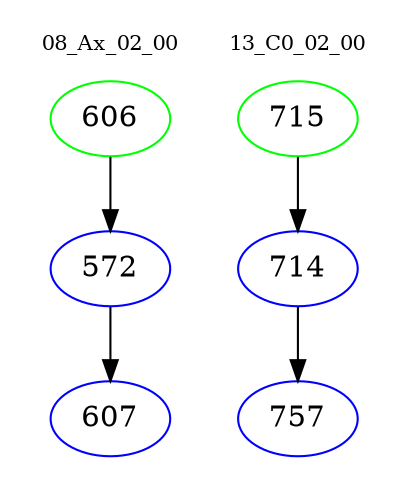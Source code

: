 digraph{
subgraph cluster_0 {
color = white
label = "08_Ax_02_00";
fontsize=10;
T0_606 [label="606", color="green"]
T0_606 -> T0_572 [color="black"]
T0_572 [label="572", color="blue"]
T0_572 -> T0_607 [color="black"]
T0_607 [label="607", color="blue"]
}
subgraph cluster_1 {
color = white
label = "13_C0_02_00";
fontsize=10;
T1_715 [label="715", color="green"]
T1_715 -> T1_714 [color="black"]
T1_714 [label="714", color="blue"]
T1_714 -> T1_757 [color="black"]
T1_757 [label="757", color="blue"]
}
}

